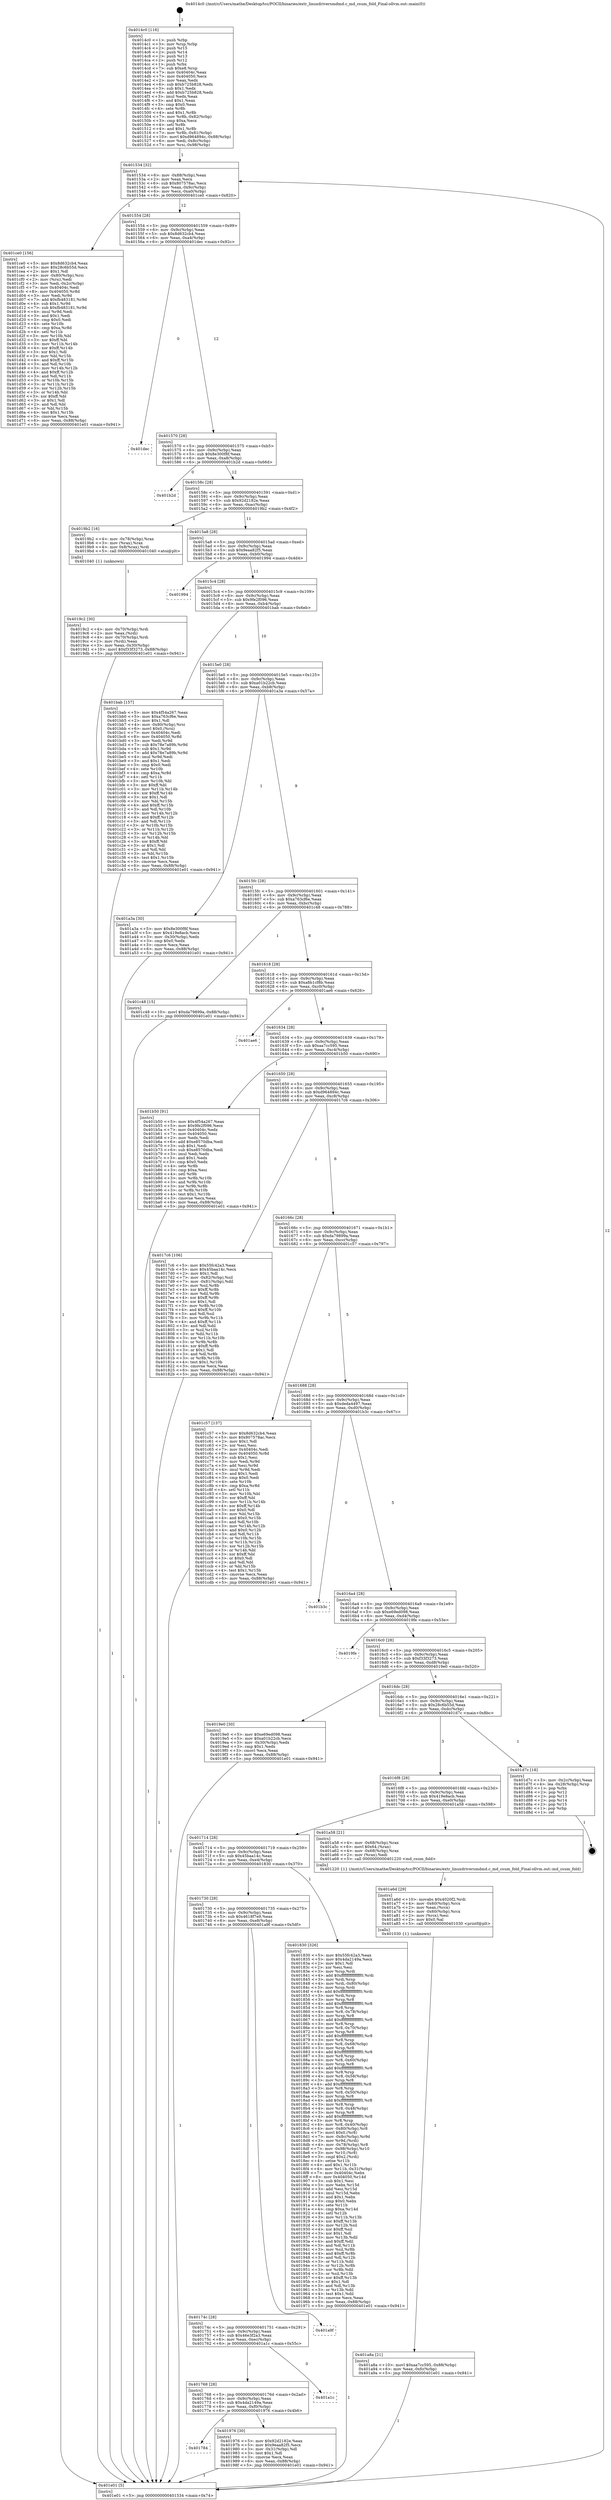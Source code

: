 digraph "0x4014c0" {
  label = "0x4014c0 (/mnt/c/Users/mathe/Desktop/tcc/POCII/binaries/extr_linuxdriversmdmd.c_md_csum_fold_Final-ollvm.out::main(0))"
  labelloc = "t"
  node[shape=record]

  Entry [label="",width=0.3,height=0.3,shape=circle,fillcolor=black,style=filled]
  "0x401534" [label="{
     0x401534 [32]\l
     | [instrs]\l
     &nbsp;&nbsp;0x401534 \<+6\>: mov -0x88(%rbp),%eax\l
     &nbsp;&nbsp;0x40153a \<+2\>: mov %eax,%ecx\l
     &nbsp;&nbsp;0x40153c \<+6\>: sub $0x807578ac,%ecx\l
     &nbsp;&nbsp;0x401542 \<+6\>: mov %eax,-0x9c(%rbp)\l
     &nbsp;&nbsp;0x401548 \<+6\>: mov %ecx,-0xa0(%rbp)\l
     &nbsp;&nbsp;0x40154e \<+6\>: je 0000000000401ce0 \<main+0x820\>\l
  }"]
  "0x401ce0" [label="{
     0x401ce0 [156]\l
     | [instrs]\l
     &nbsp;&nbsp;0x401ce0 \<+5\>: mov $0x8d632cb4,%eax\l
     &nbsp;&nbsp;0x401ce5 \<+5\>: mov $0x28c6b55d,%ecx\l
     &nbsp;&nbsp;0x401cea \<+2\>: mov $0x1,%dl\l
     &nbsp;&nbsp;0x401cec \<+4\>: mov -0x80(%rbp),%rsi\l
     &nbsp;&nbsp;0x401cf0 \<+2\>: mov (%rsi),%edi\l
     &nbsp;&nbsp;0x401cf2 \<+3\>: mov %edi,-0x2c(%rbp)\l
     &nbsp;&nbsp;0x401cf5 \<+7\>: mov 0x40404c,%edi\l
     &nbsp;&nbsp;0x401cfc \<+8\>: mov 0x404050,%r8d\l
     &nbsp;&nbsp;0x401d04 \<+3\>: mov %edi,%r9d\l
     &nbsp;&nbsp;0x401d07 \<+7\>: add $0xfb483181,%r9d\l
     &nbsp;&nbsp;0x401d0e \<+4\>: sub $0x1,%r9d\l
     &nbsp;&nbsp;0x401d12 \<+7\>: sub $0xfb483181,%r9d\l
     &nbsp;&nbsp;0x401d19 \<+4\>: imul %r9d,%edi\l
     &nbsp;&nbsp;0x401d1d \<+3\>: and $0x1,%edi\l
     &nbsp;&nbsp;0x401d20 \<+3\>: cmp $0x0,%edi\l
     &nbsp;&nbsp;0x401d23 \<+4\>: sete %r10b\l
     &nbsp;&nbsp;0x401d27 \<+4\>: cmp $0xa,%r8d\l
     &nbsp;&nbsp;0x401d2b \<+4\>: setl %r11b\l
     &nbsp;&nbsp;0x401d2f \<+3\>: mov %r10b,%bl\l
     &nbsp;&nbsp;0x401d32 \<+3\>: xor $0xff,%bl\l
     &nbsp;&nbsp;0x401d35 \<+3\>: mov %r11b,%r14b\l
     &nbsp;&nbsp;0x401d38 \<+4\>: xor $0xff,%r14b\l
     &nbsp;&nbsp;0x401d3c \<+3\>: xor $0x1,%dl\l
     &nbsp;&nbsp;0x401d3f \<+3\>: mov %bl,%r15b\l
     &nbsp;&nbsp;0x401d42 \<+4\>: and $0xff,%r15b\l
     &nbsp;&nbsp;0x401d46 \<+3\>: and %dl,%r10b\l
     &nbsp;&nbsp;0x401d49 \<+3\>: mov %r14b,%r12b\l
     &nbsp;&nbsp;0x401d4c \<+4\>: and $0xff,%r12b\l
     &nbsp;&nbsp;0x401d50 \<+3\>: and %dl,%r11b\l
     &nbsp;&nbsp;0x401d53 \<+3\>: or %r10b,%r15b\l
     &nbsp;&nbsp;0x401d56 \<+3\>: or %r11b,%r12b\l
     &nbsp;&nbsp;0x401d59 \<+3\>: xor %r12b,%r15b\l
     &nbsp;&nbsp;0x401d5c \<+3\>: or %r14b,%bl\l
     &nbsp;&nbsp;0x401d5f \<+3\>: xor $0xff,%bl\l
     &nbsp;&nbsp;0x401d62 \<+3\>: or $0x1,%dl\l
     &nbsp;&nbsp;0x401d65 \<+2\>: and %dl,%bl\l
     &nbsp;&nbsp;0x401d67 \<+3\>: or %bl,%r15b\l
     &nbsp;&nbsp;0x401d6a \<+4\>: test $0x1,%r15b\l
     &nbsp;&nbsp;0x401d6e \<+3\>: cmovne %ecx,%eax\l
     &nbsp;&nbsp;0x401d71 \<+6\>: mov %eax,-0x88(%rbp)\l
     &nbsp;&nbsp;0x401d77 \<+5\>: jmp 0000000000401e01 \<main+0x941\>\l
  }"]
  "0x401554" [label="{
     0x401554 [28]\l
     | [instrs]\l
     &nbsp;&nbsp;0x401554 \<+5\>: jmp 0000000000401559 \<main+0x99\>\l
     &nbsp;&nbsp;0x401559 \<+6\>: mov -0x9c(%rbp),%eax\l
     &nbsp;&nbsp;0x40155f \<+5\>: sub $0x8d632cb4,%eax\l
     &nbsp;&nbsp;0x401564 \<+6\>: mov %eax,-0xa4(%rbp)\l
     &nbsp;&nbsp;0x40156a \<+6\>: je 0000000000401dec \<main+0x92c\>\l
  }"]
  Exit [label="",width=0.3,height=0.3,shape=circle,fillcolor=black,style=filled,peripheries=2]
  "0x401dec" [label="{
     0x401dec\l
  }", style=dashed]
  "0x401570" [label="{
     0x401570 [28]\l
     | [instrs]\l
     &nbsp;&nbsp;0x401570 \<+5\>: jmp 0000000000401575 \<main+0xb5\>\l
     &nbsp;&nbsp;0x401575 \<+6\>: mov -0x9c(%rbp),%eax\l
     &nbsp;&nbsp;0x40157b \<+5\>: sub $0x8e300f8f,%eax\l
     &nbsp;&nbsp;0x401580 \<+6\>: mov %eax,-0xa8(%rbp)\l
     &nbsp;&nbsp;0x401586 \<+6\>: je 0000000000401b2d \<main+0x66d\>\l
  }"]
  "0x401a8a" [label="{
     0x401a8a [21]\l
     | [instrs]\l
     &nbsp;&nbsp;0x401a8a \<+10\>: movl $0xaa7cc595,-0x88(%rbp)\l
     &nbsp;&nbsp;0x401a94 \<+6\>: mov %eax,-0xfc(%rbp)\l
     &nbsp;&nbsp;0x401a9a \<+5\>: jmp 0000000000401e01 \<main+0x941\>\l
  }"]
  "0x401b2d" [label="{
     0x401b2d\l
  }", style=dashed]
  "0x40158c" [label="{
     0x40158c [28]\l
     | [instrs]\l
     &nbsp;&nbsp;0x40158c \<+5\>: jmp 0000000000401591 \<main+0xd1\>\l
     &nbsp;&nbsp;0x401591 \<+6\>: mov -0x9c(%rbp),%eax\l
     &nbsp;&nbsp;0x401597 \<+5\>: sub $0x92d2182e,%eax\l
     &nbsp;&nbsp;0x40159c \<+6\>: mov %eax,-0xac(%rbp)\l
     &nbsp;&nbsp;0x4015a2 \<+6\>: je 00000000004019b2 \<main+0x4f2\>\l
  }"]
  "0x401a6d" [label="{
     0x401a6d [29]\l
     | [instrs]\l
     &nbsp;&nbsp;0x401a6d \<+10\>: movabs $0x4020f2,%rdi\l
     &nbsp;&nbsp;0x401a77 \<+4\>: mov -0x60(%rbp),%rcx\l
     &nbsp;&nbsp;0x401a7b \<+2\>: mov %eax,(%rcx)\l
     &nbsp;&nbsp;0x401a7d \<+4\>: mov -0x60(%rbp),%rcx\l
     &nbsp;&nbsp;0x401a81 \<+2\>: mov (%rcx),%esi\l
     &nbsp;&nbsp;0x401a83 \<+2\>: mov $0x0,%al\l
     &nbsp;&nbsp;0x401a85 \<+5\>: call 0000000000401030 \<printf@plt\>\l
     | [calls]\l
     &nbsp;&nbsp;0x401030 \{1\} (unknown)\l
  }"]
  "0x4019b2" [label="{
     0x4019b2 [16]\l
     | [instrs]\l
     &nbsp;&nbsp;0x4019b2 \<+4\>: mov -0x78(%rbp),%rax\l
     &nbsp;&nbsp;0x4019b6 \<+3\>: mov (%rax),%rax\l
     &nbsp;&nbsp;0x4019b9 \<+4\>: mov 0x8(%rax),%rdi\l
     &nbsp;&nbsp;0x4019bd \<+5\>: call 0000000000401040 \<atoi@plt\>\l
     | [calls]\l
     &nbsp;&nbsp;0x401040 \{1\} (unknown)\l
  }"]
  "0x4015a8" [label="{
     0x4015a8 [28]\l
     | [instrs]\l
     &nbsp;&nbsp;0x4015a8 \<+5\>: jmp 00000000004015ad \<main+0xed\>\l
     &nbsp;&nbsp;0x4015ad \<+6\>: mov -0x9c(%rbp),%eax\l
     &nbsp;&nbsp;0x4015b3 \<+5\>: sub $0x9eaa82f5,%eax\l
     &nbsp;&nbsp;0x4015b8 \<+6\>: mov %eax,-0xb0(%rbp)\l
     &nbsp;&nbsp;0x4015be \<+6\>: je 0000000000401994 \<main+0x4d4\>\l
  }"]
  "0x4019c2" [label="{
     0x4019c2 [30]\l
     | [instrs]\l
     &nbsp;&nbsp;0x4019c2 \<+4\>: mov -0x70(%rbp),%rdi\l
     &nbsp;&nbsp;0x4019c6 \<+2\>: mov %eax,(%rdi)\l
     &nbsp;&nbsp;0x4019c8 \<+4\>: mov -0x70(%rbp),%rdi\l
     &nbsp;&nbsp;0x4019cc \<+2\>: mov (%rdi),%eax\l
     &nbsp;&nbsp;0x4019ce \<+3\>: mov %eax,-0x30(%rbp)\l
     &nbsp;&nbsp;0x4019d1 \<+10\>: movl $0xf33f3273,-0x88(%rbp)\l
     &nbsp;&nbsp;0x4019db \<+5\>: jmp 0000000000401e01 \<main+0x941\>\l
  }"]
  "0x401994" [label="{
     0x401994\l
  }", style=dashed]
  "0x4015c4" [label="{
     0x4015c4 [28]\l
     | [instrs]\l
     &nbsp;&nbsp;0x4015c4 \<+5\>: jmp 00000000004015c9 \<main+0x109\>\l
     &nbsp;&nbsp;0x4015c9 \<+6\>: mov -0x9c(%rbp),%eax\l
     &nbsp;&nbsp;0x4015cf \<+5\>: sub $0x9fe2f096,%eax\l
     &nbsp;&nbsp;0x4015d4 \<+6\>: mov %eax,-0xb4(%rbp)\l
     &nbsp;&nbsp;0x4015da \<+6\>: je 0000000000401bab \<main+0x6eb\>\l
  }"]
  "0x401784" [label="{
     0x401784\l
  }", style=dashed]
  "0x401bab" [label="{
     0x401bab [157]\l
     | [instrs]\l
     &nbsp;&nbsp;0x401bab \<+5\>: mov $0x4f54a267,%eax\l
     &nbsp;&nbsp;0x401bb0 \<+5\>: mov $0xa763cf6e,%ecx\l
     &nbsp;&nbsp;0x401bb5 \<+2\>: mov $0x1,%dl\l
     &nbsp;&nbsp;0x401bb7 \<+4\>: mov -0x80(%rbp),%rsi\l
     &nbsp;&nbsp;0x401bbb \<+6\>: movl $0x0,(%rsi)\l
     &nbsp;&nbsp;0x401bc1 \<+7\>: mov 0x40404c,%edi\l
     &nbsp;&nbsp;0x401bc8 \<+8\>: mov 0x404050,%r8d\l
     &nbsp;&nbsp;0x401bd0 \<+3\>: mov %edi,%r9d\l
     &nbsp;&nbsp;0x401bd3 \<+7\>: sub $0x78e7a89b,%r9d\l
     &nbsp;&nbsp;0x401bda \<+4\>: sub $0x1,%r9d\l
     &nbsp;&nbsp;0x401bde \<+7\>: add $0x78e7a89b,%r9d\l
     &nbsp;&nbsp;0x401be5 \<+4\>: imul %r9d,%edi\l
     &nbsp;&nbsp;0x401be9 \<+3\>: and $0x1,%edi\l
     &nbsp;&nbsp;0x401bec \<+3\>: cmp $0x0,%edi\l
     &nbsp;&nbsp;0x401bef \<+4\>: sete %r10b\l
     &nbsp;&nbsp;0x401bf3 \<+4\>: cmp $0xa,%r8d\l
     &nbsp;&nbsp;0x401bf7 \<+4\>: setl %r11b\l
     &nbsp;&nbsp;0x401bfb \<+3\>: mov %r10b,%bl\l
     &nbsp;&nbsp;0x401bfe \<+3\>: xor $0xff,%bl\l
     &nbsp;&nbsp;0x401c01 \<+3\>: mov %r11b,%r14b\l
     &nbsp;&nbsp;0x401c04 \<+4\>: xor $0xff,%r14b\l
     &nbsp;&nbsp;0x401c08 \<+3\>: xor $0x1,%dl\l
     &nbsp;&nbsp;0x401c0b \<+3\>: mov %bl,%r15b\l
     &nbsp;&nbsp;0x401c0e \<+4\>: and $0xff,%r15b\l
     &nbsp;&nbsp;0x401c12 \<+3\>: and %dl,%r10b\l
     &nbsp;&nbsp;0x401c15 \<+3\>: mov %r14b,%r12b\l
     &nbsp;&nbsp;0x401c18 \<+4\>: and $0xff,%r12b\l
     &nbsp;&nbsp;0x401c1c \<+3\>: and %dl,%r11b\l
     &nbsp;&nbsp;0x401c1f \<+3\>: or %r10b,%r15b\l
     &nbsp;&nbsp;0x401c22 \<+3\>: or %r11b,%r12b\l
     &nbsp;&nbsp;0x401c25 \<+3\>: xor %r12b,%r15b\l
     &nbsp;&nbsp;0x401c28 \<+3\>: or %r14b,%bl\l
     &nbsp;&nbsp;0x401c2b \<+3\>: xor $0xff,%bl\l
     &nbsp;&nbsp;0x401c2e \<+3\>: or $0x1,%dl\l
     &nbsp;&nbsp;0x401c31 \<+2\>: and %dl,%bl\l
     &nbsp;&nbsp;0x401c33 \<+3\>: or %bl,%r15b\l
     &nbsp;&nbsp;0x401c36 \<+4\>: test $0x1,%r15b\l
     &nbsp;&nbsp;0x401c3a \<+3\>: cmovne %ecx,%eax\l
     &nbsp;&nbsp;0x401c3d \<+6\>: mov %eax,-0x88(%rbp)\l
     &nbsp;&nbsp;0x401c43 \<+5\>: jmp 0000000000401e01 \<main+0x941\>\l
  }"]
  "0x4015e0" [label="{
     0x4015e0 [28]\l
     | [instrs]\l
     &nbsp;&nbsp;0x4015e0 \<+5\>: jmp 00000000004015e5 \<main+0x125\>\l
     &nbsp;&nbsp;0x4015e5 \<+6\>: mov -0x9c(%rbp),%eax\l
     &nbsp;&nbsp;0x4015eb \<+5\>: sub $0xa01b22cb,%eax\l
     &nbsp;&nbsp;0x4015f0 \<+6\>: mov %eax,-0xb8(%rbp)\l
     &nbsp;&nbsp;0x4015f6 \<+6\>: je 0000000000401a3a \<main+0x57a\>\l
  }"]
  "0x401976" [label="{
     0x401976 [30]\l
     | [instrs]\l
     &nbsp;&nbsp;0x401976 \<+5\>: mov $0x92d2182e,%eax\l
     &nbsp;&nbsp;0x40197b \<+5\>: mov $0x9eaa82f5,%ecx\l
     &nbsp;&nbsp;0x401980 \<+3\>: mov -0x31(%rbp),%dl\l
     &nbsp;&nbsp;0x401983 \<+3\>: test $0x1,%dl\l
     &nbsp;&nbsp;0x401986 \<+3\>: cmovne %ecx,%eax\l
     &nbsp;&nbsp;0x401989 \<+6\>: mov %eax,-0x88(%rbp)\l
     &nbsp;&nbsp;0x40198f \<+5\>: jmp 0000000000401e01 \<main+0x941\>\l
  }"]
  "0x401a3a" [label="{
     0x401a3a [30]\l
     | [instrs]\l
     &nbsp;&nbsp;0x401a3a \<+5\>: mov $0x8e300f8f,%eax\l
     &nbsp;&nbsp;0x401a3f \<+5\>: mov $0x419e8acb,%ecx\l
     &nbsp;&nbsp;0x401a44 \<+3\>: mov -0x30(%rbp),%edx\l
     &nbsp;&nbsp;0x401a47 \<+3\>: cmp $0x0,%edx\l
     &nbsp;&nbsp;0x401a4a \<+3\>: cmove %ecx,%eax\l
     &nbsp;&nbsp;0x401a4d \<+6\>: mov %eax,-0x88(%rbp)\l
     &nbsp;&nbsp;0x401a53 \<+5\>: jmp 0000000000401e01 \<main+0x941\>\l
  }"]
  "0x4015fc" [label="{
     0x4015fc [28]\l
     | [instrs]\l
     &nbsp;&nbsp;0x4015fc \<+5\>: jmp 0000000000401601 \<main+0x141\>\l
     &nbsp;&nbsp;0x401601 \<+6\>: mov -0x9c(%rbp),%eax\l
     &nbsp;&nbsp;0x401607 \<+5\>: sub $0xa763cf6e,%eax\l
     &nbsp;&nbsp;0x40160c \<+6\>: mov %eax,-0xbc(%rbp)\l
     &nbsp;&nbsp;0x401612 \<+6\>: je 0000000000401c48 \<main+0x788\>\l
  }"]
  "0x401768" [label="{
     0x401768 [28]\l
     | [instrs]\l
     &nbsp;&nbsp;0x401768 \<+5\>: jmp 000000000040176d \<main+0x2ad\>\l
     &nbsp;&nbsp;0x40176d \<+6\>: mov -0x9c(%rbp),%eax\l
     &nbsp;&nbsp;0x401773 \<+5\>: sub $0x4da2149a,%eax\l
     &nbsp;&nbsp;0x401778 \<+6\>: mov %eax,-0xf0(%rbp)\l
     &nbsp;&nbsp;0x40177e \<+6\>: je 0000000000401976 \<main+0x4b6\>\l
  }"]
  "0x401c48" [label="{
     0x401c48 [15]\l
     | [instrs]\l
     &nbsp;&nbsp;0x401c48 \<+10\>: movl $0xda79899a,-0x88(%rbp)\l
     &nbsp;&nbsp;0x401c52 \<+5\>: jmp 0000000000401e01 \<main+0x941\>\l
  }"]
  "0x401618" [label="{
     0x401618 [28]\l
     | [instrs]\l
     &nbsp;&nbsp;0x401618 \<+5\>: jmp 000000000040161d \<main+0x15d\>\l
     &nbsp;&nbsp;0x40161d \<+6\>: mov -0x9c(%rbp),%eax\l
     &nbsp;&nbsp;0x401623 \<+5\>: sub $0xa8b1cf8b,%eax\l
     &nbsp;&nbsp;0x401628 \<+6\>: mov %eax,-0xc0(%rbp)\l
     &nbsp;&nbsp;0x40162e \<+6\>: je 0000000000401ae6 \<main+0x626\>\l
  }"]
  "0x401a1c" [label="{
     0x401a1c\l
  }", style=dashed]
  "0x401ae6" [label="{
     0x401ae6\l
  }", style=dashed]
  "0x401634" [label="{
     0x401634 [28]\l
     | [instrs]\l
     &nbsp;&nbsp;0x401634 \<+5\>: jmp 0000000000401639 \<main+0x179\>\l
     &nbsp;&nbsp;0x401639 \<+6\>: mov -0x9c(%rbp),%eax\l
     &nbsp;&nbsp;0x40163f \<+5\>: sub $0xaa7cc595,%eax\l
     &nbsp;&nbsp;0x401644 \<+6\>: mov %eax,-0xc4(%rbp)\l
     &nbsp;&nbsp;0x40164a \<+6\>: je 0000000000401b50 \<main+0x690\>\l
  }"]
  "0x40174c" [label="{
     0x40174c [28]\l
     | [instrs]\l
     &nbsp;&nbsp;0x40174c \<+5\>: jmp 0000000000401751 \<main+0x291\>\l
     &nbsp;&nbsp;0x401751 \<+6\>: mov -0x9c(%rbp),%eax\l
     &nbsp;&nbsp;0x401757 \<+5\>: sub $0x46e3f2a3,%eax\l
     &nbsp;&nbsp;0x40175c \<+6\>: mov %eax,-0xec(%rbp)\l
     &nbsp;&nbsp;0x401762 \<+6\>: je 0000000000401a1c \<main+0x55c\>\l
  }"]
  "0x401b50" [label="{
     0x401b50 [91]\l
     | [instrs]\l
     &nbsp;&nbsp;0x401b50 \<+5\>: mov $0x4f54a267,%eax\l
     &nbsp;&nbsp;0x401b55 \<+5\>: mov $0x9fe2f096,%ecx\l
     &nbsp;&nbsp;0x401b5a \<+7\>: mov 0x40404c,%edx\l
     &nbsp;&nbsp;0x401b61 \<+7\>: mov 0x404050,%esi\l
     &nbsp;&nbsp;0x401b68 \<+2\>: mov %edx,%edi\l
     &nbsp;&nbsp;0x401b6a \<+6\>: add $0xe8570dba,%edi\l
     &nbsp;&nbsp;0x401b70 \<+3\>: sub $0x1,%edi\l
     &nbsp;&nbsp;0x401b73 \<+6\>: sub $0xe8570dba,%edi\l
     &nbsp;&nbsp;0x401b79 \<+3\>: imul %edi,%edx\l
     &nbsp;&nbsp;0x401b7c \<+3\>: and $0x1,%edx\l
     &nbsp;&nbsp;0x401b7f \<+3\>: cmp $0x0,%edx\l
     &nbsp;&nbsp;0x401b82 \<+4\>: sete %r8b\l
     &nbsp;&nbsp;0x401b86 \<+3\>: cmp $0xa,%esi\l
     &nbsp;&nbsp;0x401b89 \<+4\>: setl %r9b\l
     &nbsp;&nbsp;0x401b8d \<+3\>: mov %r8b,%r10b\l
     &nbsp;&nbsp;0x401b90 \<+3\>: and %r9b,%r10b\l
     &nbsp;&nbsp;0x401b93 \<+3\>: xor %r9b,%r8b\l
     &nbsp;&nbsp;0x401b96 \<+3\>: or %r8b,%r10b\l
     &nbsp;&nbsp;0x401b99 \<+4\>: test $0x1,%r10b\l
     &nbsp;&nbsp;0x401b9d \<+3\>: cmovne %ecx,%eax\l
     &nbsp;&nbsp;0x401ba0 \<+6\>: mov %eax,-0x88(%rbp)\l
     &nbsp;&nbsp;0x401ba6 \<+5\>: jmp 0000000000401e01 \<main+0x941\>\l
  }"]
  "0x401650" [label="{
     0x401650 [28]\l
     | [instrs]\l
     &nbsp;&nbsp;0x401650 \<+5\>: jmp 0000000000401655 \<main+0x195\>\l
     &nbsp;&nbsp;0x401655 \<+6\>: mov -0x9c(%rbp),%eax\l
     &nbsp;&nbsp;0x40165b \<+5\>: sub $0xd964894c,%eax\l
     &nbsp;&nbsp;0x401660 \<+6\>: mov %eax,-0xc8(%rbp)\l
     &nbsp;&nbsp;0x401666 \<+6\>: je 00000000004017c6 \<main+0x306\>\l
  }"]
  "0x401a9f" [label="{
     0x401a9f\l
  }", style=dashed]
  "0x4017c6" [label="{
     0x4017c6 [106]\l
     | [instrs]\l
     &nbsp;&nbsp;0x4017c6 \<+5\>: mov $0x55fc42a3,%eax\l
     &nbsp;&nbsp;0x4017cb \<+5\>: mov $0x45baa14c,%ecx\l
     &nbsp;&nbsp;0x4017d0 \<+2\>: mov $0x1,%dl\l
     &nbsp;&nbsp;0x4017d2 \<+7\>: mov -0x82(%rbp),%sil\l
     &nbsp;&nbsp;0x4017d9 \<+7\>: mov -0x81(%rbp),%dil\l
     &nbsp;&nbsp;0x4017e0 \<+3\>: mov %sil,%r8b\l
     &nbsp;&nbsp;0x4017e3 \<+4\>: xor $0xff,%r8b\l
     &nbsp;&nbsp;0x4017e7 \<+3\>: mov %dil,%r9b\l
     &nbsp;&nbsp;0x4017ea \<+4\>: xor $0xff,%r9b\l
     &nbsp;&nbsp;0x4017ee \<+3\>: xor $0x1,%dl\l
     &nbsp;&nbsp;0x4017f1 \<+3\>: mov %r8b,%r10b\l
     &nbsp;&nbsp;0x4017f4 \<+4\>: and $0xff,%r10b\l
     &nbsp;&nbsp;0x4017f8 \<+3\>: and %dl,%sil\l
     &nbsp;&nbsp;0x4017fb \<+3\>: mov %r9b,%r11b\l
     &nbsp;&nbsp;0x4017fe \<+4\>: and $0xff,%r11b\l
     &nbsp;&nbsp;0x401802 \<+3\>: and %dl,%dil\l
     &nbsp;&nbsp;0x401805 \<+3\>: or %sil,%r10b\l
     &nbsp;&nbsp;0x401808 \<+3\>: or %dil,%r11b\l
     &nbsp;&nbsp;0x40180b \<+3\>: xor %r11b,%r10b\l
     &nbsp;&nbsp;0x40180e \<+3\>: or %r9b,%r8b\l
     &nbsp;&nbsp;0x401811 \<+4\>: xor $0xff,%r8b\l
     &nbsp;&nbsp;0x401815 \<+3\>: or $0x1,%dl\l
     &nbsp;&nbsp;0x401818 \<+3\>: and %dl,%r8b\l
     &nbsp;&nbsp;0x40181b \<+3\>: or %r8b,%r10b\l
     &nbsp;&nbsp;0x40181e \<+4\>: test $0x1,%r10b\l
     &nbsp;&nbsp;0x401822 \<+3\>: cmovne %ecx,%eax\l
     &nbsp;&nbsp;0x401825 \<+6\>: mov %eax,-0x88(%rbp)\l
     &nbsp;&nbsp;0x40182b \<+5\>: jmp 0000000000401e01 \<main+0x941\>\l
  }"]
  "0x40166c" [label="{
     0x40166c [28]\l
     | [instrs]\l
     &nbsp;&nbsp;0x40166c \<+5\>: jmp 0000000000401671 \<main+0x1b1\>\l
     &nbsp;&nbsp;0x401671 \<+6\>: mov -0x9c(%rbp),%eax\l
     &nbsp;&nbsp;0x401677 \<+5\>: sub $0xda79899a,%eax\l
     &nbsp;&nbsp;0x40167c \<+6\>: mov %eax,-0xcc(%rbp)\l
     &nbsp;&nbsp;0x401682 \<+6\>: je 0000000000401c57 \<main+0x797\>\l
  }"]
  "0x401e01" [label="{
     0x401e01 [5]\l
     | [instrs]\l
     &nbsp;&nbsp;0x401e01 \<+5\>: jmp 0000000000401534 \<main+0x74\>\l
  }"]
  "0x4014c0" [label="{
     0x4014c0 [116]\l
     | [instrs]\l
     &nbsp;&nbsp;0x4014c0 \<+1\>: push %rbp\l
     &nbsp;&nbsp;0x4014c1 \<+3\>: mov %rsp,%rbp\l
     &nbsp;&nbsp;0x4014c4 \<+2\>: push %r15\l
     &nbsp;&nbsp;0x4014c6 \<+2\>: push %r14\l
     &nbsp;&nbsp;0x4014c8 \<+2\>: push %r13\l
     &nbsp;&nbsp;0x4014ca \<+2\>: push %r12\l
     &nbsp;&nbsp;0x4014cc \<+1\>: push %rbx\l
     &nbsp;&nbsp;0x4014cd \<+7\>: sub $0xe8,%rsp\l
     &nbsp;&nbsp;0x4014d4 \<+7\>: mov 0x40404c,%eax\l
     &nbsp;&nbsp;0x4014db \<+7\>: mov 0x404050,%ecx\l
     &nbsp;&nbsp;0x4014e2 \<+2\>: mov %eax,%edx\l
     &nbsp;&nbsp;0x4014e4 \<+6\>: sub $0xb725b828,%edx\l
     &nbsp;&nbsp;0x4014ea \<+3\>: sub $0x1,%edx\l
     &nbsp;&nbsp;0x4014ed \<+6\>: add $0xb725b828,%edx\l
     &nbsp;&nbsp;0x4014f3 \<+3\>: imul %edx,%eax\l
     &nbsp;&nbsp;0x4014f6 \<+3\>: and $0x1,%eax\l
     &nbsp;&nbsp;0x4014f9 \<+3\>: cmp $0x0,%eax\l
     &nbsp;&nbsp;0x4014fc \<+4\>: sete %r8b\l
     &nbsp;&nbsp;0x401500 \<+4\>: and $0x1,%r8b\l
     &nbsp;&nbsp;0x401504 \<+7\>: mov %r8b,-0x82(%rbp)\l
     &nbsp;&nbsp;0x40150b \<+3\>: cmp $0xa,%ecx\l
     &nbsp;&nbsp;0x40150e \<+4\>: setl %r8b\l
     &nbsp;&nbsp;0x401512 \<+4\>: and $0x1,%r8b\l
     &nbsp;&nbsp;0x401516 \<+7\>: mov %r8b,-0x81(%rbp)\l
     &nbsp;&nbsp;0x40151d \<+10\>: movl $0xd964894c,-0x88(%rbp)\l
     &nbsp;&nbsp;0x401527 \<+6\>: mov %edi,-0x8c(%rbp)\l
     &nbsp;&nbsp;0x40152d \<+7\>: mov %rsi,-0x98(%rbp)\l
  }"]
  "0x401730" [label="{
     0x401730 [28]\l
     | [instrs]\l
     &nbsp;&nbsp;0x401730 \<+5\>: jmp 0000000000401735 \<main+0x275\>\l
     &nbsp;&nbsp;0x401735 \<+6\>: mov -0x9c(%rbp),%eax\l
     &nbsp;&nbsp;0x40173b \<+5\>: sub $0x4618f7e9,%eax\l
     &nbsp;&nbsp;0x401740 \<+6\>: mov %eax,-0xe8(%rbp)\l
     &nbsp;&nbsp;0x401746 \<+6\>: je 0000000000401a9f \<main+0x5df\>\l
  }"]
  "0x401c57" [label="{
     0x401c57 [137]\l
     | [instrs]\l
     &nbsp;&nbsp;0x401c57 \<+5\>: mov $0x8d632cb4,%eax\l
     &nbsp;&nbsp;0x401c5c \<+5\>: mov $0x807578ac,%ecx\l
     &nbsp;&nbsp;0x401c61 \<+2\>: mov $0x1,%dl\l
     &nbsp;&nbsp;0x401c63 \<+2\>: xor %esi,%esi\l
     &nbsp;&nbsp;0x401c65 \<+7\>: mov 0x40404c,%edi\l
     &nbsp;&nbsp;0x401c6c \<+8\>: mov 0x404050,%r8d\l
     &nbsp;&nbsp;0x401c74 \<+3\>: sub $0x1,%esi\l
     &nbsp;&nbsp;0x401c77 \<+3\>: mov %edi,%r9d\l
     &nbsp;&nbsp;0x401c7a \<+3\>: add %esi,%r9d\l
     &nbsp;&nbsp;0x401c7d \<+4\>: imul %r9d,%edi\l
     &nbsp;&nbsp;0x401c81 \<+3\>: and $0x1,%edi\l
     &nbsp;&nbsp;0x401c84 \<+3\>: cmp $0x0,%edi\l
     &nbsp;&nbsp;0x401c87 \<+4\>: sete %r10b\l
     &nbsp;&nbsp;0x401c8b \<+4\>: cmp $0xa,%r8d\l
     &nbsp;&nbsp;0x401c8f \<+4\>: setl %r11b\l
     &nbsp;&nbsp;0x401c93 \<+3\>: mov %r10b,%bl\l
     &nbsp;&nbsp;0x401c96 \<+3\>: xor $0xff,%bl\l
     &nbsp;&nbsp;0x401c99 \<+3\>: mov %r11b,%r14b\l
     &nbsp;&nbsp;0x401c9c \<+4\>: xor $0xff,%r14b\l
     &nbsp;&nbsp;0x401ca0 \<+3\>: xor $0x0,%dl\l
     &nbsp;&nbsp;0x401ca3 \<+3\>: mov %bl,%r15b\l
     &nbsp;&nbsp;0x401ca6 \<+4\>: and $0x0,%r15b\l
     &nbsp;&nbsp;0x401caa \<+3\>: and %dl,%r10b\l
     &nbsp;&nbsp;0x401cad \<+3\>: mov %r14b,%r12b\l
     &nbsp;&nbsp;0x401cb0 \<+4\>: and $0x0,%r12b\l
     &nbsp;&nbsp;0x401cb4 \<+3\>: and %dl,%r11b\l
     &nbsp;&nbsp;0x401cb7 \<+3\>: or %r10b,%r15b\l
     &nbsp;&nbsp;0x401cba \<+3\>: or %r11b,%r12b\l
     &nbsp;&nbsp;0x401cbd \<+3\>: xor %r12b,%r15b\l
     &nbsp;&nbsp;0x401cc0 \<+3\>: or %r14b,%bl\l
     &nbsp;&nbsp;0x401cc3 \<+3\>: xor $0xff,%bl\l
     &nbsp;&nbsp;0x401cc6 \<+3\>: or $0x0,%dl\l
     &nbsp;&nbsp;0x401cc9 \<+2\>: and %dl,%bl\l
     &nbsp;&nbsp;0x401ccb \<+3\>: or %bl,%r15b\l
     &nbsp;&nbsp;0x401cce \<+4\>: test $0x1,%r15b\l
     &nbsp;&nbsp;0x401cd2 \<+3\>: cmovne %ecx,%eax\l
     &nbsp;&nbsp;0x401cd5 \<+6\>: mov %eax,-0x88(%rbp)\l
     &nbsp;&nbsp;0x401cdb \<+5\>: jmp 0000000000401e01 \<main+0x941\>\l
  }"]
  "0x401688" [label="{
     0x401688 [28]\l
     | [instrs]\l
     &nbsp;&nbsp;0x401688 \<+5\>: jmp 000000000040168d \<main+0x1cd\>\l
     &nbsp;&nbsp;0x40168d \<+6\>: mov -0x9c(%rbp),%eax\l
     &nbsp;&nbsp;0x401693 \<+5\>: sub $0xdeda4497,%eax\l
     &nbsp;&nbsp;0x401698 \<+6\>: mov %eax,-0xd0(%rbp)\l
     &nbsp;&nbsp;0x40169e \<+6\>: je 0000000000401b3c \<main+0x67c\>\l
  }"]
  "0x401830" [label="{
     0x401830 [326]\l
     | [instrs]\l
     &nbsp;&nbsp;0x401830 \<+5\>: mov $0x55fc42a3,%eax\l
     &nbsp;&nbsp;0x401835 \<+5\>: mov $0x4da2149a,%ecx\l
     &nbsp;&nbsp;0x40183a \<+2\>: mov $0x1,%dl\l
     &nbsp;&nbsp;0x40183c \<+2\>: xor %esi,%esi\l
     &nbsp;&nbsp;0x40183e \<+3\>: mov %rsp,%rdi\l
     &nbsp;&nbsp;0x401841 \<+4\>: add $0xfffffffffffffff0,%rdi\l
     &nbsp;&nbsp;0x401845 \<+3\>: mov %rdi,%rsp\l
     &nbsp;&nbsp;0x401848 \<+4\>: mov %rdi,-0x80(%rbp)\l
     &nbsp;&nbsp;0x40184c \<+3\>: mov %rsp,%rdi\l
     &nbsp;&nbsp;0x40184f \<+4\>: add $0xfffffffffffffff0,%rdi\l
     &nbsp;&nbsp;0x401853 \<+3\>: mov %rdi,%rsp\l
     &nbsp;&nbsp;0x401856 \<+3\>: mov %rsp,%r8\l
     &nbsp;&nbsp;0x401859 \<+4\>: add $0xfffffffffffffff0,%r8\l
     &nbsp;&nbsp;0x40185d \<+3\>: mov %r8,%rsp\l
     &nbsp;&nbsp;0x401860 \<+4\>: mov %r8,-0x78(%rbp)\l
     &nbsp;&nbsp;0x401864 \<+3\>: mov %rsp,%r8\l
     &nbsp;&nbsp;0x401867 \<+4\>: add $0xfffffffffffffff0,%r8\l
     &nbsp;&nbsp;0x40186b \<+3\>: mov %r8,%rsp\l
     &nbsp;&nbsp;0x40186e \<+4\>: mov %r8,-0x70(%rbp)\l
     &nbsp;&nbsp;0x401872 \<+3\>: mov %rsp,%r8\l
     &nbsp;&nbsp;0x401875 \<+4\>: add $0xfffffffffffffff0,%r8\l
     &nbsp;&nbsp;0x401879 \<+3\>: mov %r8,%rsp\l
     &nbsp;&nbsp;0x40187c \<+4\>: mov %r8,-0x68(%rbp)\l
     &nbsp;&nbsp;0x401880 \<+3\>: mov %rsp,%r8\l
     &nbsp;&nbsp;0x401883 \<+4\>: add $0xfffffffffffffff0,%r8\l
     &nbsp;&nbsp;0x401887 \<+3\>: mov %r8,%rsp\l
     &nbsp;&nbsp;0x40188a \<+4\>: mov %r8,-0x60(%rbp)\l
     &nbsp;&nbsp;0x40188e \<+3\>: mov %rsp,%r8\l
     &nbsp;&nbsp;0x401891 \<+4\>: add $0xfffffffffffffff0,%r8\l
     &nbsp;&nbsp;0x401895 \<+3\>: mov %r8,%rsp\l
     &nbsp;&nbsp;0x401898 \<+4\>: mov %r8,-0x58(%rbp)\l
     &nbsp;&nbsp;0x40189c \<+3\>: mov %rsp,%r8\l
     &nbsp;&nbsp;0x40189f \<+4\>: add $0xfffffffffffffff0,%r8\l
     &nbsp;&nbsp;0x4018a3 \<+3\>: mov %r8,%rsp\l
     &nbsp;&nbsp;0x4018a6 \<+4\>: mov %r8,-0x50(%rbp)\l
     &nbsp;&nbsp;0x4018aa \<+3\>: mov %rsp,%r8\l
     &nbsp;&nbsp;0x4018ad \<+4\>: add $0xfffffffffffffff0,%r8\l
     &nbsp;&nbsp;0x4018b1 \<+3\>: mov %r8,%rsp\l
     &nbsp;&nbsp;0x4018b4 \<+4\>: mov %r8,-0x48(%rbp)\l
     &nbsp;&nbsp;0x4018b8 \<+3\>: mov %rsp,%r8\l
     &nbsp;&nbsp;0x4018bb \<+4\>: add $0xfffffffffffffff0,%r8\l
     &nbsp;&nbsp;0x4018bf \<+3\>: mov %r8,%rsp\l
     &nbsp;&nbsp;0x4018c2 \<+4\>: mov %r8,-0x40(%rbp)\l
     &nbsp;&nbsp;0x4018c6 \<+4\>: mov -0x80(%rbp),%r8\l
     &nbsp;&nbsp;0x4018ca \<+7\>: movl $0x0,(%r8)\l
     &nbsp;&nbsp;0x4018d1 \<+7\>: mov -0x8c(%rbp),%r9d\l
     &nbsp;&nbsp;0x4018d8 \<+3\>: mov %r9d,(%rdi)\l
     &nbsp;&nbsp;0x4018db \<+4\>: mov -0x78(%rbp),%r8\l
     &nbsp;&nbsp;0x4018df \<+7\>: mov -0x98(%rbp),%r10\l
     &nbsp;&nbsp;0x4018e6 \<+3\>: mov %r10,(%r8)\l
     &nbsp;&nbsp;0x4018e9 \<+3\>: cmpl $0x2,(%rdi)\l
     &nbsp;&nbsp;0x4018ec \<+4\>: setne %r11b\l
     &nbsp;&nbsp;0x4018f0 \<+4\>: and $0x1,%r11b\l
     &nbsp;&nbsp;0x4018f4 \<+4\>: mov %r11b,-0x31(%rbp)\l
     &nbsp;&nbsp;0x4018f8 \<+7\>: mov 0x40404c,%ebx\l
     &nbsp;&nbsp;0x4018ff \<+8\>: mov 0x404050,%r14d\l
     &nbsp;&nbsp;0x401907 \<+3\>: sub $0x1,%esi\l
     &nbsp;&nbsp;0x40190a \<+3\>: mov %ebx,%r15d\l
     &nbsp;&nbsp;0x40190d \<+3\>: add %esi,%r15d\l
     &nbsp;&nbsp;0x401910 \<+4\>: imul %r15d,%ebx\l
     &nbsp;&nbsp;0x401914 \<+3\>: and $0x1,%ebx\l
     &nbsp;&nbsp;0x401917 \<+3\>: cmp $0x0,%ebx\l
     &nbsp;&nbsp;0x40191a \<+4\>: sete %r11b\l
     &nbsp;&nbsp;0x40191e \<+4\>: cmp $0xa,%r14d\l
     &nbsp;&nbsp;0x401922 \<+4\>: setl %r12b\l
     &nbsp;&nbsp;0x401926 \<+3\>: mov %r11b,%r13b\l
     &nbsp;&nbsp;0x401929 \<+4\>: xor $0xff,%r13b\l
     &nbsp;&nbsp;0x40192d \<+3\>: mov %r12b,%sil\l
     &nbsp;&nbsp;0x401930 \<+4\>: xor $0xff,%sil\l
     &nbsp;&nbsp;0x401934 \<+3\>: xor $0x1,%dl\l
     &nbsp;&nbsp;0x401937 \<+3\>: mov %r13b,%dil\l
     &nbsp;&nbsp;0x40193a \<+4\>: and $0xff,%dil\l
     &nbsp;&nbsp;0x40193e \<+3\>: and %dl,%r11b\l
     &nbsp;&nbsp;0x401941 \<+3\>: mov %sil,%r8b\l
     &nbsp;&nbsp;0x401944 \<+4\>: and $0xff,%r8b\l
     &nbsp;&nbsp;0x401948 \<+3\>: and %dl,%r12b\l
     &nbsp;&nbsp;0x40194b \<+3\>: or %r11b,%dil\l
     &nbsp;&nbsp;0x40194e \<+3\>: or %r12b,%r8b\l
     &nbsp;&nbsp;0x401951 \<+3\>: xor %r8b,%dil\l
     &nbsp;&nbsp;0x401954 \<+3\>: or %sil,%r13b\l
     &nbsp;&nbsp;0x401957 \<+4\>: xor $0xff,%r13b\l
     &nbsp;&nbsp;0x40195b \<+3\>: or $0x1,%dl\l
     &nbsp;&nbsp;0x40195e \<+3\>: and %dl,%r13b\l
     &nbsp;&nbsp;0x401961 \<+3\>: or %r13b,%dil\l
     &nbsp;&nbsp;0x401964 \<+4\>: test $0x1,%dil\l
     &nbsp;&nbsp;0x401968 \<+3\>: cmovne %ecx,%eax\l
     &nbsp;&nbsp;0x40196b \<+6\>: mov %eax,-0x88(%rbp)\l
     &nbsp;&nbsp;0x401971 \<+5\>: jmp 0000000000401e01 \<main+0x941\>\l
  }"]
  "0x401b3c" [label="{
     0x401b3c\l
  }", style=dashed]
  "0x4016a4" [label="{
     0x4016a4 [28]\l
     | [instrs]\l
     &nbsp;&nbsp;0x4016a4 \<+5\>: jmp 00000000004016a9 \<main+0x1e9\>\l
     &nbsp;&nbsp;0x4016a9 \<+6\>: mov -0x9c(%rbp),%eax\l
     &nbsp;&nbsp;0x4016af \<+5\>: sub $0xe69ed098,%eax\l
     &nbsp;&nbsp;0x4016b4 \<+6\>: mov %eax,-0xd4(%rbp)\l
     &nbsp;&nbsp;0x4016ba \<+6\>: je 00000000004019fe \<main+0x53e\>\l
  }"]
  "0x401714" [label="{
     0x401714 [28]\l
     | [instrs]\l
     &nbsp;&nbsp;0x401714 \<+5\>: jmp 0000000000401719 \<main+0x259\>\l
     &nbsp;&nbsp;0x401719 \<+6\>: mov -0x9c(%rbp),%eax\l
     &nbsp;&nbsp;0x40171f \<+5\>: sub $0x45baa14c,%eax\l
     &nbsp;&nbsp;0x401724 \<+6\>: mov %eax,-0xe4(%rbp)\l
     &nbsp;&nbsp;0x40172a \<+6\>: je 0000000000401830 \<main+0x370\>\l
  }"]
  "0x4019fe" [label="{
     0x4019fe\l
  }", style=dashed]
  "0x4016c0" [label="{
     0x4016c0 [28]\l
     | [instrs]\l
     &nbsp;&nbsp;0x4016c0 \<+5\>: jmp 00000000004016c5 \<main+0x205\>\l
     &nbsp;&nbsp;0x4016c5 \<+6\>: mov -0x9c(%rbp),%eax\l
     &nbsp;&nbsp;0x4016cb \<+5\>: sub $0xf33f3273,%eax\l
     &nbsp;&nbsp;0x4016d0 \<+6\>: mov %eax,-0xd8(%rbp)\l
     &nbsp;&nbsp;0x4016d6 \<+6\>: je 00000000004019e0 \<main+0x520\>\l
  }"]
  "0x401a58" [label="{
     0x401a58 [21]\l
     | [instrs]\l
     &nbsp;&nbsp;0x401a58 \<+4\>: mov -0x68(%rbp),%rax\l
     &nbsp;&nbsp;0x401a5c \<+6\>: movl $0x64,(%rax)\l
     &nbsp;&nbsp;0x401a62 \<+4\>: mov -0x68(%rbp),%rax\l
     &nbsp;&nbsp;0x401a66 \<+2\>: mov (%rax),%edi\l
     &nbsp;&nbsp;0x401a68 \<+5\>: call 0000000000401220 \<md_csum_fold\>\l
     | [calls]\l
     &nbsp;&nbsp;0x401220 \{1\} (/mnt/c/Users/mathe/Desktop/tcc/POCII/binaries/extr_linuxdriversmdmd.c_md_csum_fold_Final-ollvm.out::md_csum_fold)\l
  }"]
  "0x4019e0" [label="{
     0x4019e0 [30]\l
     | [instrs]\l
     &nbsp;&nbsp;0x4019e0 \<+5\>: mov $0xe69ed098,%eax\l
     &nbsp;&nbsp;0x4019e5 \<+5\>: mov $0xa01b22cb,%ecx\l
     &nbsp;&nbsp;0x4019ea \<+3\>: mov -0x30(%rbp),%edx\l
     &nbsp;&nbsp;0x4019ed \<+3\>: cmp $0x1,%edx\l
     &nbsp;&nbsp;0x4019f0 \<+3\>: cmovl %ecx,%eax\l
     &nbsp;&nbsp;0x4019f3 \<+6\>: mov %eax,-0x88(%rbp)\l
     &nbsp;&nbsp;0x4019f9 \<+5\>: jmp 0000000000401e01 \<main+0x941\>\l
  }"]
  "0x4016dc" [label="{
     0x4016dc [28]\l
     | [instrs]\l
     &nbsp;&nbsp;0x4016dc \<+5\>: jmp 00000000004016e1 \<main+0x221\>\l
     &nbsp;&nbsp;0x4016e1 \<+6\>: mov -0x9c(%rbp),%eax\l
     &nbsp;&nbsp;0x4016e7 \<+5\>: sub $0x28c6b55d,%eax\l
     &nbsp;&nbsp;0x4016ec \<+6\>: mov %eax,-0xdc(%rbp)\l
     &nbsp;&nbsp;0x4016f2 \<+6\>: je 0000000000401d7c \<main+0x8bc\>\l
  }"]
  "0x4016f8" [label="{
     0x4016f8 [28]\l
     | [instrs]\l
     &nbsp;&nbsp;0x4016f8 \<+5\>: jmp 00000000004016fd \<main+0x23d\>\l
     &nbsp;&nbsp;0x4016fd \<+6\>: mov -0x9c(%rbp),%eax\l
     &nbsp;&nbsp;0x401703 \<+5\>: sub $0x419e8acb,%eax\l
     &nbsp;&nbsp;0x401708 \<+6\>: mov %eax,-0xe0(%rbp)\l
     &nbsp;&nbsp;0x40170e \<+6\>: je 0000000000401a58 \<main+0x598\>\l
  }"]
  "0x401d7c" [label="{
     0x401d7c [18]\l
     | [instrs]\l
     &nbsp;&nbsp;0x401d7c \<+3\>: mov -0x2c(%rbp),%eax\l
     &nbsp;&nbsp;0x401d7f \<+4\>: lea -0x28(%rbp),%rsp\l
     &nbsp;&nbsp;0x401d83 \<+1\>: pop %rbx\l
     &nbsp;&nbsp;0x401d84 \<+2\>: pop %r12\l
     &nbsp;&nbsp;0x401d86 \<+2\>: pop %r13\l
     &nbsp;&nbsp;0x401d88 \<+2\>: pop %r14\l
     &nbsp;&nbsp;0x401d8a \<+2\>: pop %r15\l
     &nbsp;&nbsp;0x401d8c \<+1\>: pop %rbp\l
     &nbsp;&nbsp;0x401d8d \<+1\>: ret\l
  }"]
  Entry -> "0x4014c0" [label=" 1"]
  "0x401534" -> "0x401ce0" [label=" 1"]
  "0x401534" -> "0x401554" [label=" 12"]
  "0x401d7c" -> Exit [label=" 1"]
  "0x401554" -> "0x401dec" [label=" 0"]
  "0x401554" -> "0x401570" [label=" 12"]
  "0x401ce0" -> "0x401e01" [label=" 1"]
  "0x401570" -> "0x401b2d" [label=" 0"]
  "0x401570" -> "0x40158c" [label=" 12"]
  "0x401c57" -> "0x401e01" [label=" 1"]
  "0x40158c" -> "0x4019b2" [label=" 1"]
  "0x40158c" -> "0x4015a8" [label=" 11"]
  "0x401c48" -> "0x401e01" [label=" 1"]
  "0x4015a8" -> "0x401994" [label=" 0"]
  "0x4015a8" -> "0x4015c4" [label=" 11"]
  "0x401bab" -> "0x401e01" [label=" 1"]
  "0x4015c4" -> "0x401bab" [label=" 1"]
  "0x4015c4" -> "0x4015e0" [label=" 10"]
  "0x401b50" -> "0x401e01" [label=" 1"]
  "0x4015e0" -> "0x401a3a" [label=" 1"]
  "0x4015e0" -> "0x4015fc" [label=" 9"]
  "0x401a8a" -> "0x401e01" [label=" 1"]
  "0x4015fc" -> "0x401c48" [label=" 1"]
  "0x4015fc" -> "0x401618" [label=" 8"]
  "0x401a58" -> "0x401a6d" [label=" 1"]
  "0x401618" -> "0x401ae6" [label=" 0"]
  "0x401618" -> "0x401634" [label=" 8"]
  "0x401a3a" -> "0x401e01" [label=" 1"]
  "0x401634" -> "0x401b50" [label=" 1"]
  "0x401634" -> "0x401650" [label=" 7"]
  "0x4019c2" -> "0x401e01" [label=" 1"]
  "0x401650" -> "0x4017c6" [label=" 1"]
  "0x401650" -> "0x40166c" [label=" 6"]
  "0x4017c6" -> "0x401e01" [label=" 1"]
  "0x4014c0" -> "0x401534" [label=" 1"]
  "0x401e01" -> "0x401534" [label=" 12"]
  "0x4019b2" -> "0x4019c2" [label=" 1"]
  "0x40166c" -> "0x401c57" [label=" 1"]
  "0x40166c" -> "0x401688" [label=" 5"]
  "0x401768" -> "0x401976" [label=" 1"]
  "0x401688" -> "0x401b3c" [label=" 0"]
  "0x401688" -> "0x4016a4" [label=" 5"]
  "0x401a6d" -> "0x401a8a" [label=" 1"]
  "0x4016a4" -> "0x4019fe" [label=" 0"]
  "0x4016a4" -> "0x4016c0" [label=" 5"]
  "0x40174c" -> "0x401a1c" [label=" 0"]
  "0x4016c0" -> "0x4019e0" [label=" 1"]
  "0x4016c0" -> "0x4016dc" [label=" 4"]
  "0x4019e0" -> "0x401e01" [label=" 1"]
  "0x4016dc" -> "0x401d7c" [label=" 1"]
  "0x4016dc" -> "0x4016f8" [label=" 3"]
  "0x401730" -> "0x40174c" [label=" 1"]
  "0x4016f8" -> "0x401a58" [label=" 1"]
  "0x4016f8" -> "0x401714" [label=" 2"]
  "0x40174c" -> "0x401768" [label=" 1"]
  "0x401714" -> "0x401830" [label=" 1"]
  "0x401714" -> "0x401730" [label=" 1"]
  "0x401768" -> "0x401784" [label=" 0"]
  "0x401830" -> "0x401e01" [label=" 1"]
  "0x401976" -> "0x401e01" [label=" 1"]
  "0x401730" -> "0x401a9f" [label=" 0"]
}
